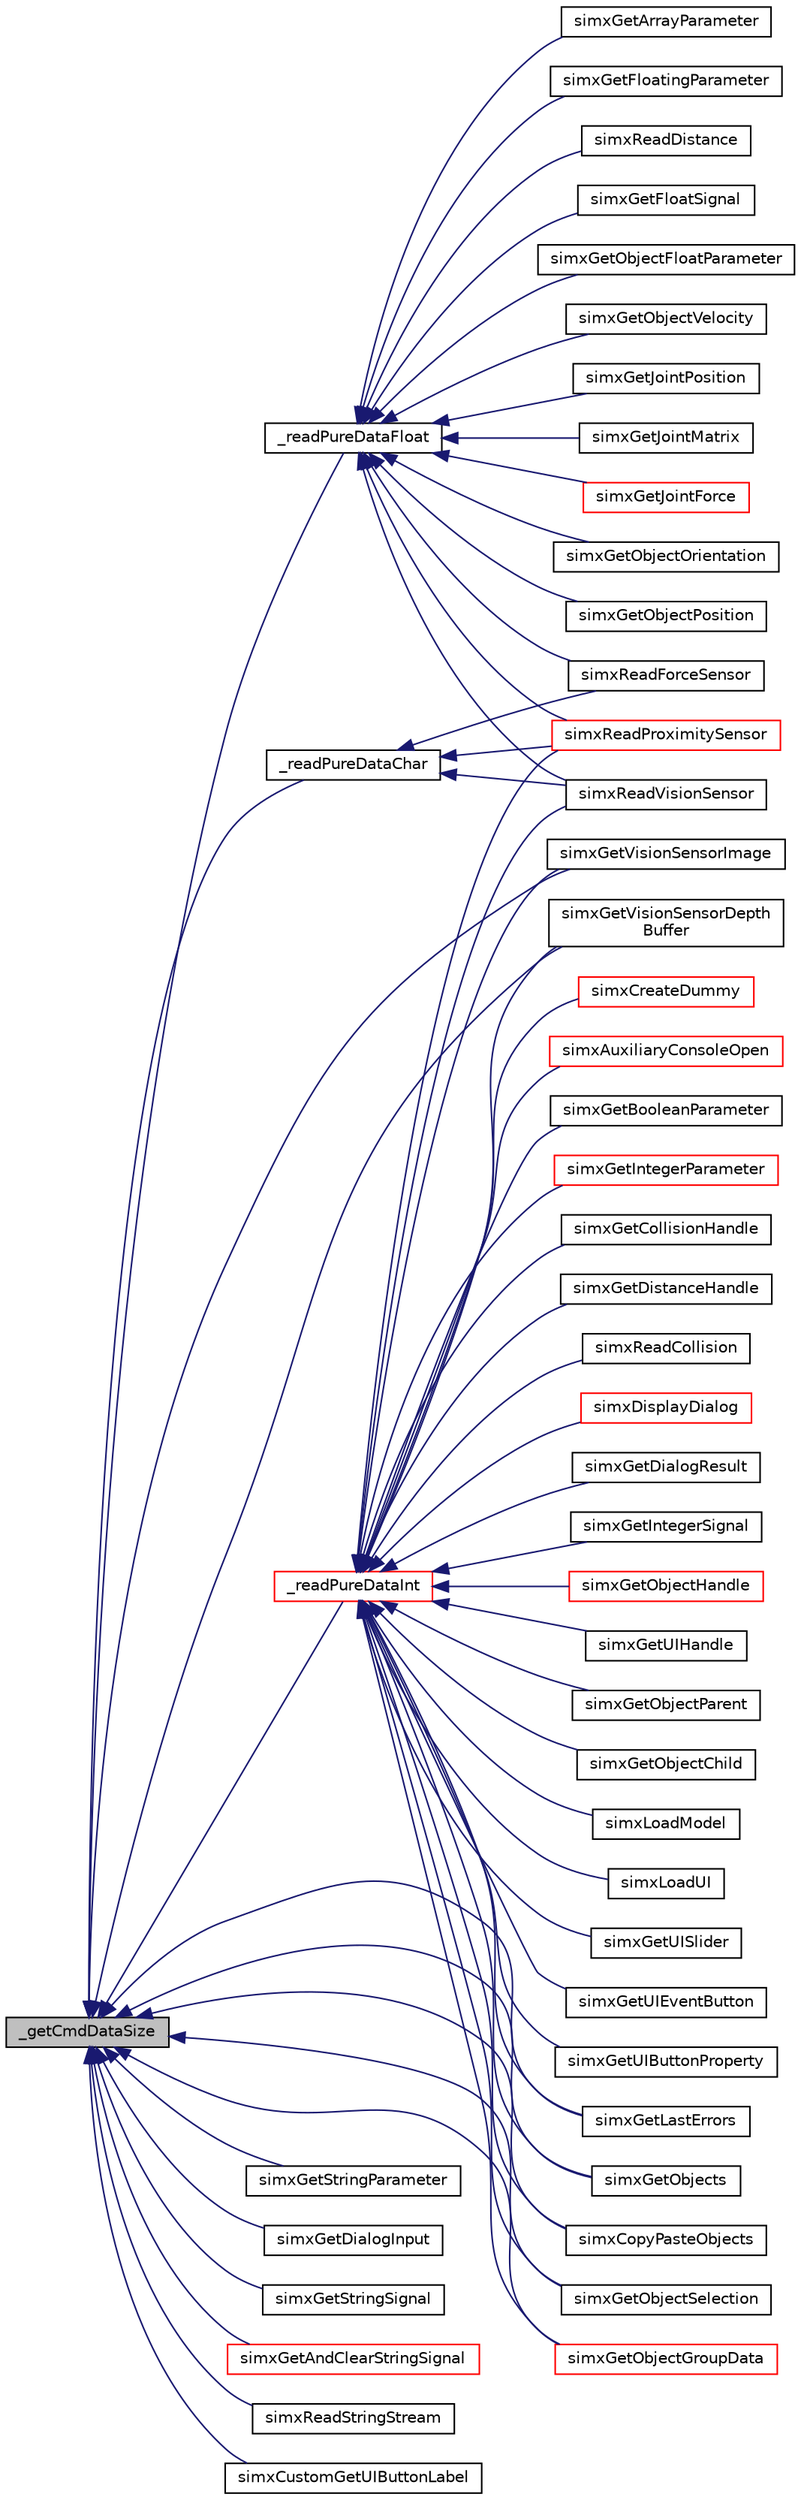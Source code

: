 digraph "_getCmdDataSize"
{
  edge [fontname="Helvetica",fontsize="10",labelfontname="Helvetica",labelfontsize="10"];
  node [fontname="Helvetica",fontsize="10",shape=record];
  rankdir="LR";
  Node1 [label="_getCmdDataSize",height=0.2,width=0.4,color="black", fillcolor="grey75", style="filled" fontcolor="black"];
  Node1 -> Node2 [dir="back",color="midnightblue",fontsize="10",style="solid",fontname="Helvetica"];
  Node2 [label="_readPureDataFloat",height=0.2,width=0.4,color="black", fillcolor="white", style="filled",URL="$ext_api_8c.html#a3416523e01a946e3310280f21bd1b5b2"];
  Node2 -> Node3 [dir="back",color="midnightblue",fontsize="10",style="solid",fontname="Helvetica"];
  Node3 [label="simxGetJointPosition",height=0.2,width=0.4,color="black", fillcolor="white", style="filled",URL="$ext_api_8h.html#a3f77419c65e658adf82752d4f51532df"];
  Node2 -> Node4 [dir="back",color="midnightblue",fontsize="10",style="solid",fontname="Helvetica"];
  Node4 [label="simxGetJointMatrix",height=0.2,width=0.4,color="black", fillcolor="white", style="filled",URL="$ext_api_8h.html#a551f5c252fd6bece0b31a961346c5e86"];
  Node2 -> Node5 [dir="back",color="midnightblue",fontsize="10",style="solid",fontname="Helvetica"];
  Node5 [label="simxReadProximitySensor",height=0.2,width=0.4,color="red", fillcolor="white", style="filled",URL="$ext_api_8h.html#a9b28fe7f6137f494fe70c99b9a921293"];
  Node2 -> Node6 [dir="back",color="midnightblue",fontsize="10",style="solid",fontname="Helvetica"];
  Node6 [label="simxGetJointForce",height=0.2,width=0.4,color="red", fillcolor="white", style="filled",URL="$ext_api_8h.html#a3bbd74b44a592d70fc94822e74017f4c"];
  Node2 -> Node7 [dir="back",color="midnightblue",fontsize="10",style="solid",fontname="Helvetica"];
  Node7 [label="simxReadForceSensor",height=0.2,width=0.4,color="black", fillcolor="white", style="filled",URL="$ext_api_8h.html#ace3ba1e1784863e91b612eedc8f68c6a"];
  Node2 -> Node8 [dir="back",color="midnightblue",fontsize="10",style="solid",fontname="Helvetica"];
  Node8 [label="simxReadVisionSensor",height=0.2,width=0.4,color="black", fillcolor="white", style="filled",URL="$ext_api_8h.html#a89f81d7d0d27a9c502458e4b310b414b"];
  Node2 -> Node9 [dir="back",color="midnightblue",fontsize="10",style="solid",fontname="Helvetica"];
  Node9 [label="simxGetObjectOrientation",height=0.2,width=0.4,color="black", fillcolor="white", style="filled",URL="$ext_api_8h.html#a4fc54910ec82246ab349c0fd1d450f4c"];
  Node2 -> Node10 [dir="back",color="midnightblue",fontsize="10",style="solid",fontname="Helvetica"];
  Node10 [label="simxGetObjectPosition",height=0.2,width=0.4,color="black", fillcolor="white", style="filled",URL="$ext_api_8h.html#af854d99ee1d7840343c40eaddef0a7f0"];
  Node2 -> Node11 [dir="back",color="midnightblue",fontsize="10",style="solid",fontname="Helvetica"];
  Node11 [label="simxGetArrayParameter",height=0.2,width=0.4,color="black", fillcolor="white", style="filled",URL="$ext_api_8h.html#a25383da895441191ebb6395799d0c940"];
  Node2 -> Node12 [dir="back",color="midnightblue",fontsize="10",style="solid",fontname="Helvetica"];
  Node12 [label="simxGetFloatingParameter",height=0.2,width=0.4,color="black", fillcolor="white", style="filled",URL="$ext_api_8h.html#a2b0c867e34e487f208d24d8b034e29e9"];
  Node2 -> Node13 [dir="back",color="midnightblue",fontsize="10",style="solid",fontname="Helvetica"];
  Node13 [label="simxReadDistance",height=0.2,width=0.4,color="black", fillcolor="white", style="filled",URL="$ext_api_8h.html#ab90ecb33d809b9cc76fa3d705ed27ef4"];
  Node2 -> Node14 [dir="back",color="midnightblue",fontsize="10",style="solid",fontname="Helvetica"];
  Node14 [label="simxGetFloatSignal",height=0.2,width=0.4,color="black", fillcolor="white", style="filled",URL="$ext_api_8h.html#ab906636b88091a3eab24f30c40218050"];
  Node2 -> Node15 [dir="back",color="midnightblue",fontsize="10",style="solid",fontname="Helvetica"];
  Node15 [label="simxGetObjectFloatParameter",height=0.2,width=0.4,color="black", fillcolor="white", style="filled",URL="$ext_api_8h.html#a18c917b154e1fc85777d170a59745a5a"];
  Node2 -> Node16 [dir="back",color="midnightblue",fontsize="10",style="solid",fontname="Helvetica"];
  Node16 [label="simxGetObjectVelocity",height=0.2,width=0.4,color="black", fillcolor="white", style="filled",URL="$ext_api_8h.html#a0a3bf42bac51f9d1a3f53bc93607c0fc"];
  Node1 -> Node17 [dir="back",color="midnightblue",fontsize="10",style="solid",fontname="Helvetica"];
  Node17 [label="_readPureDataChar",height=0.2,width=0.4,color="black", fillcolor="white", style="filled",URL="$ext_api_8c.html#aacc824b6d794eb6dec44ff0609713b1a"];
  Node17 -> Node5 [dir="back",color="midnightblue",fontsize="10",style="solid",fontname="Helvetica"];
  Node17 -> Node7 [dir="back",color="midnightblue",fontsize="10",style="solid",fontname="Helvetica"];
  Node17 -> Node8 [dir="back",color="midnightblue",fontsize="10",style="solid",fontname="Helvetica"];
  Node1 -> Node18 [dir="back",color="midnightblue",fontsize="10",style="solid",fontname="Helvetica"];
  Node18 [label="_readPureDataInt",height=0.2,width=0.4,color="red", fillcolor="white", style="filled",URL="$ext_api_8c.html#a3eceda588775228d46b5f253233bc370"];
  Node18 -> Node5 [dir="back",color="midnightblue",fontsize="10",style="solid",fontname="Helvetica"];
  Node18 -> Node19 [dir="back",color="midnightblue",fontsize="10",style="solid",fontname="Helvetica"];
  Node19 [label="simxGetObjectHandle",height=0.2,width=0.4,color="red", fillcolor="white", style="filled",URL="$ext_api_8h.html#ae2c3b5ea5407956d88edabd80e39bc7d"];
  Node18 -> Node20 [dir="back",color="midnightblue",fontsize="10",style="solid",fontname="Helvetica"];
  Node20 [label="simxGetUIHandle",height=0.2,width=0.4,color="black", fillcolor="white", style="filled",URL="$ext_api_8h.html#a551340152d28595e77d32d0b9a5bb7ef"];
  Node18 -> Node21 [dir="back",color="midnightblue",fontsize="10",style="solid",fontname="Helvetica"];
  Node21 [label="simxGetVisionSensorImage",height=0.2,width=0.4,color="black", fillcolor="white", style="filled",URL="$ext_api_8h.html#a33cfd89cf377ea515f697732b535e143"];
  Node18 -> Node22 [dir="back",color="midnightblue",fontsize="10",style="solid",fontname="Helvetica"];
  Node22 [label="simxGetVisionSensorDepth\lBuffer",height=0.2,width=0.4,color="black", fillcolor="white", style="filled",URL="$ext_api_8h.html#a7c25ae520b92031fa3fbcc20092f7685"];
  Node18 -> Node8 [dir="back",color="midnightblue",fontsize="10",style="solid",fontname="Helvetica"];
  Node18 -> Node23 [dir="back",color="midnightblue",fontsize="10",style="solid",fontname="Helvetica"];
  Node23 [label="simxGetObjectParent",height=0.2,width=0.4,color="black", fillcolor="white", style="filled",URL="$ext_api_8h.html#abd1a9c53eced33331711762ff304fd58"];
  Node18 -> Node24 [dir="back",color="midnightblue",fontsize="10",style="solid",fontname="Helvetica"];
  Node24 [label="simxGetObjectChild",height=0.2,width=0.4,color="black", fillcolor="white", style="filled",URL="$ext_api_8h.html#a23626c69568852fb7f247e21c00ceb57"];
  Node18 -> Node25 [dir="back",color="midnightblue",fontsize="10",style="solid",fontname="Helvetica"];
  Node25 [label="simxLoadModel",height=0.2,width=0.4,color="black", fillcolor="white", style="filled",URL="$ext_api_8h.html#aba004fe8c4230080573cf6a84609cc4c"];
  Node18 -> Node26 [dir="back",color="midnightblue",fontsize="10",style="solid",fontname="Helvetica"];
  Node26 [label="simxLoadUI",height=0.2,width=0.4,color="black", fillcolor="white", style="filled",URL="$ext_api_8h.html#a0c14eaf2751f64cb99cc09ca40f690d1"];
  Node18 -> Node27 [dir="back",color="midnightblue",fontsize="10",style="solid",fontname="Helvetica"];
  Node27 [label="simxGetUISlider",height=0.2,width=0.4,color="black", fillcolor="white", style="filled",URL="$ext_api_8h.html#abb875286b0304981c54411406b16f405"];
  Node18 -> Node28 [dir="back",color="midnightblue",fontsize="10",style="solid",fontname="Helvetica"];
  Node28 [label="simxGetUIEventButton",height=0.2,width=0.4,color="black", fillcolor="white", style="filled",URL="$ext_api_8h.html#ad77400e7086119a6c2fa82227dd4d73a"];
  Node18 -> Node29 [dir="back",color="midnightblue",fontsize="10",style="solid",fontname="Helvetica"];
  Node29 [label="simxGetUIButtonProperty",height=0.2,width=0.4,color="black", fillcolor="white", style="filled",URL="$ext_api_8h.html#a353a7cf43442840af0ddb5bdde794607"];
  Node18 -> Node30 [dir="back",color="midnightblue",fontsize="10",style="solid",fontname="Helvetica"];
  Node30 [label="simxCreateDummy",height=0.2,width=0.4,color="red", fillcolor="white", style="filled",URL="$ext_api_8h.html#a82649f82fdb3aeab83e5de1be27975a2"];
  Node18 -> Node31 [dir="back",color="midnightblue",fontsize="10",style="solid",fontname="Helvetica"];
  Node31 [label="simxAuxiliaryConsoleOpen",height=0.2,width=0.4,color="red", fillcolor="white", style="filled",URL="$ext_api_8h.html#aedd27168f1c3e951070ae1fb938d0bcb"];
  Node18 -> Node32 [dir="back",color="midnightblue",fontsize="10",style="solid",fontname="Helvetica"];
  Node32 [label="simxGetLastErrors",height=0.2,width=0.4,color="black", fillcolor="white", style="filled",URL="$ext_api_8h.html#a265b9b6d5f02dc1ef8d3f456de6ba14f"];
  Node18 -> Node33 [dir="back",color="midnightblue",fontsize="10",style="solid",fontname="Helvetica"];
  Node33 [label="simxGetBooleanParameter",height=0.2,width=0.4,color="black", fillcolor="white", style="filled",URL="$ext_api_8h.html#aa0bca449fec3a0a926c03483ee515009"];
  Node18 -> Node34 [dir="back",color="midnightblue",fontsize="10",style="solid",fontname="Helvetica"];
  Node34 [label="simxGetIntegerParameter",height=0.2,width=0.4,color="red", fillcolor="white", style="filled",URL="$ext_api_8h.html#ad09000e94182744bce4c408dc00b2775"];
  Node18 -> Node35 [dir="back",color="midnightblue",fontsize="10",style="solid",fontname="Helvetica"];
  Node35 [label="simxGetCollisionHandle",height=0.2,width=0.4,color="black", fillcolor="white", style="filled",URL="$ext_api_8h.html#a345bad87b5bf69f83140350561700fe0"];
  Node18 -> Node36 [dir="back",color="midnightblue",fontsize="10",style="solid",fontname="Helvetica"];
  Node36 [label="simxGetDistanceHandle",height=0.2,width=0.4,color="black", fillcolor="white", style="filled",URL="$ext_api_8h.html#a05ae1d4d63bfd9617e393ddc23261477"];
  Node18 -> Node37 [dir="back",color="midnightblue",fontsize="10",style="solid",fontname="Helvetica"];
  Node37 [label="simxReadCollision",height=0.2,width=0.4,color="black", fillcolor="white", style="filled",URL="$ext_api_8h.html#a7a043b50b10c706144f5feca70ee0ff3"];
  Node18 -> Node38 [dir="back",color="midnightblue",fontsize="10",style="solid",fontname="Helvetica"];
  Node38 [label="simxGetObjects",height=0.2,width=0.4,color="black", fillcolor="white", style="filled",URL="$ext_api_8h.html#af16a2c26c4b5efc3dbab4d48304a3731"];
  Node18 -> Node39 [dir="back",color="midnightblue",fontsize="10",style="solid",fontname="Helvetica"];
  Node39 [label="simxDisplayDialog",height=0.2,width=0.4,color="red", fillcolor="white", style="filled",URL="$ext_api_8h.html#aaeebfc862cb0bde3bdd5c3407b60f460"];
  Node18 -> Node40 [dir="back",color="midnightblue",fontsize="10",style="solid",fontname="Helvetica"];
  Node40 [label="simxGetDialogResult",height=0.2,width=0.4,color="black", fillcolor="white", style="filled",URL="$ext_api_8h.html#a8122b1484ab783c453079ff2c118a510"];
  Node18 -> Node41 [dir="back",color="midnightblue",fontsize="10",style="solid",fontname="Helvetica"];
  Node41 [label="simxCopyPasteObjects",height=0.2,width=0.4,color="black", fillcolor="white", style="filled",URL="$ext_api_8h.html#a0e25bdee3fb41f29cb732923102a5c28"];
  Node18 -> Node42 [dir="back",color="midnightblue",fontsize="10",style="solid",fontname="Helvetica"];
  Node42 [label="simxGetObjectSelection",height=0.2,width=0.4,color="black", fillcolor="white", style="filled",URL="$ext_api_8h.html#a54a1782a88e76582bea326066d52ee36"];
  Node18 -> Node43 [dir="back",color="midnightblue",fontsize="10",style="solid",fontname="Helvetica"];
  Node43 [label="simxGetIntegerSignal",height=0.2,width=0.4,color="black", fillcolor="white", style="filled",URL="$ext_api_8h.html#aedb97e8c231fb265ed8b37bf40377d29"];
  Node18 -> Node44 [dir="back",color="midnightblue",fontsize="10",style="solid",fontname="Helvetica"];
  Node44 [label="simxGetObjectGroupData",height=0.2,width=0.4,color="red", fillcolor="white", style="filled",URL="$ext_api_8h.html#a66257857dd7d7b8cd2acb3db52656c8f"];
  Node1 -> Node21 [dir="back",color="midnightblue",fontsize="10",style="solid",fontname="Helvetica"];
  Node1 -> Node22 [dir="back",color="midnightblue",fontsize="10",style="solid",fontname="Helvetica"];
  Node1 -> Node32 [dir="back",color="midnightblue",fontsize="10",style="solid",fontname="Helvetica"];
  Node1 -> Node45 [dir="back",color="midnightblue",fontsize="10",style="solid",fontname="Helvetica"];
  Node45 [label="simxGetStringParameter",height=0.2,width=0.4,color="black", fillcolor="white", style="filled",URL="$ext_api_8h.html#a675f71f1e8a8216aa9eb62459cd79eea"];
  Node1 -> Node38 [dir="back",color="midnightblue",fontsize="10",style="solid",fontname="Helvetica"];
  Node1 -> Node46 [dir="back",color="midnightblue",fontsize="10",style="solid",fontname="Helvetica"];
  Node46 [label="simxGetDialogInput",height=0.2,width=0.4,color="black", fillcolor="white", style="filled",URL="$ext_api_8h.html#a3ff9ba67be6ae25b7d0b87f60832b736"];
  Node1 -> Node41 [dir="back",color="midnightblue",fontsize="10",style="solid",fontname="Helvetica"];
  Node1 -> Node42 [dir="back",color="midnightblue",fontsize="10",style="solid",fontname="Helvetica"];
  Node1 -> Node47 [dir="back",color="midnightblue",fontsize="10",style="solid",fontname="Helvetica"];
  Node47 [label="simxGetStringSignal",height=0.2,width=0.4,color="black", fillcolor="white", style="filled",URL="$ext_api_8h.html#afb0369ac6659537bc4d51f688c71ea76"];
  Node1 -> Node48 [dir="back",color="midnightblue",fontsize="10",style="solid",fontname="Helvetica"];
  Node48 [label="simxGetAndClearStringSignal",height=0.2,width=0.4,color="red", fillcolor="white", style="filled",URL="$ext_api_8h.html#ac3f225130c93f73e6a4afed33fdd7089"];
  Node1 -> Node49 [dir="back",color="midnightblue",fontsize="10",style="solid",fontname="Helvetica"];
  Node49 [label="simxReadStringStream",height=0.2,width=0.4,color="black", fillcolor="white", style="filled",URL="$ext_api_8h.html#ab5b5b691c129977c493d487bd8cd48c2"];
  Node1 -> Node44 [dir="back",color="midnightblue",fontsize="10",style="solid",fontname="Helvetica"];
  Node1 -> Node50 [dir="back",color="midnightblue",fontsize="10",style="solid",fontname="Helvetica"];
  Node50 [label="simxCustomGetUIButtonLabel",height=0.2,width=0.4,color="black", fillcolor="white", style="filled",URL="$ext_api_custom_8h.html#a3e0ef8fc77c9ec1a007497595e05dc8b"];
}

